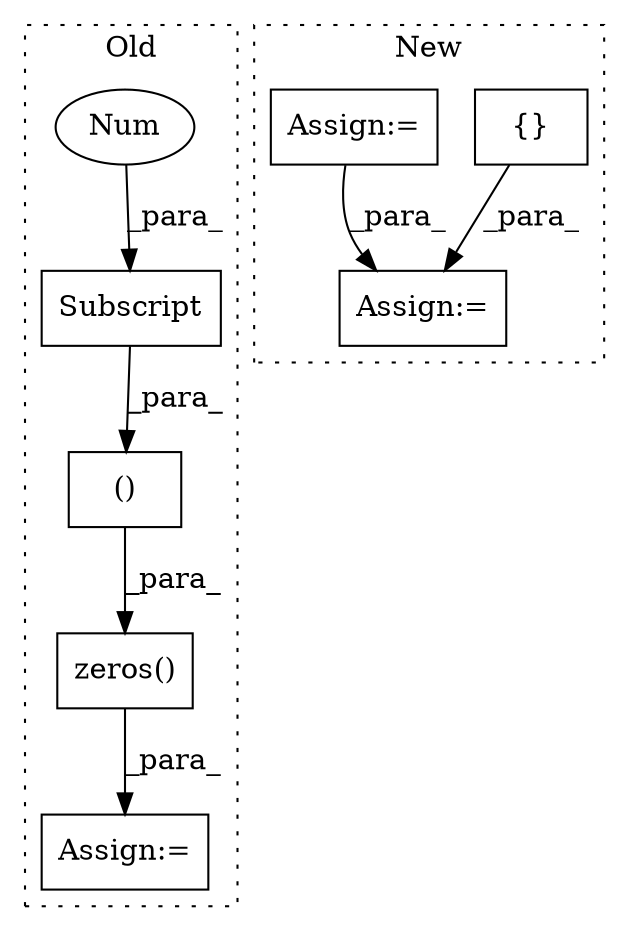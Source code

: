 digraph G {
subgraph cluster0 {
1 [label="zeros()" a="75" s="570,634" l="9,1" shape="box"];
4 [label="Assign:=" a="68" s="567" l="3" shape="box"];
5 [label="()" a="54" s="596" l="37" shape="box"];
7 [label="Subscript" a="63" s="580,0" l="16,0" shape="box"];
8 [label="Num" a="76" s="594" l="1" shape="ellipse"];
label = "Old";
style="dotted";
}
subgraph cluster1 {
2 [label="{}" a="59" s="971,990" l="1,0" shape="box"];
3 [label="Assign:=" a="68" s="959" l="3" shape="box"];
6 [label="Assign:=" a="68" s="712" l="3" shape="box"];
label = "New";
style="dotted";
}
1 -> 4 [label="_para_"];
2 -> 3 [label="_para_"];
5 -> 1 [label="_para_"];
6 -> 3 [label="_para_"];
7 -> 5 [label="_para_"];
8 -> 7 [label="_para_"];
}